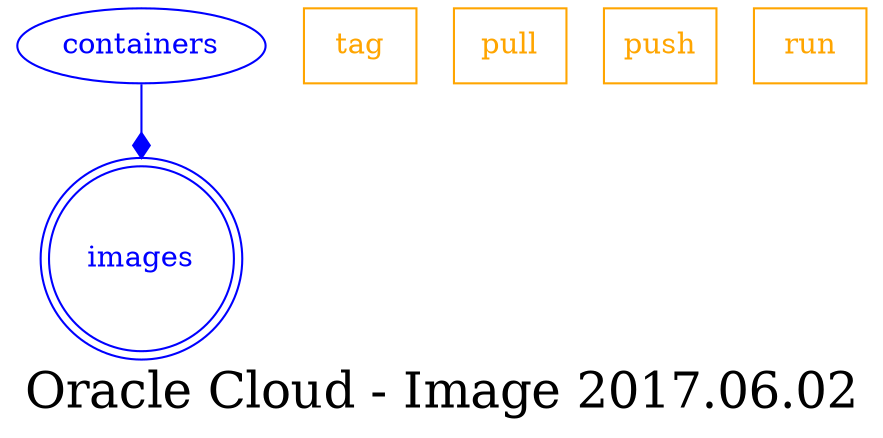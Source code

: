 digraph LexiconGraph {
graph[label="Oracle Cloud - Image 2017.06.02", fontsize=24]
splines=true
"images" [color=blue, fontcolor=blue, shape=doublecircle]
"containers" -> "images" [color=blue, fontcolor=blue, arrowhead=diamond, arrowtail=none]
"containers" [color=blue, fontcolor=blue, shape=ellipse]
"tag" [color=orange, fontcolor=orange, shape=box]
"pull" [color=orange, fontcolor=orange, shape=box]
"push" [color=orange, fontcolor=orange, shape=box]
"run" [color=orange, fontcolor=orange, shape=box]
}
